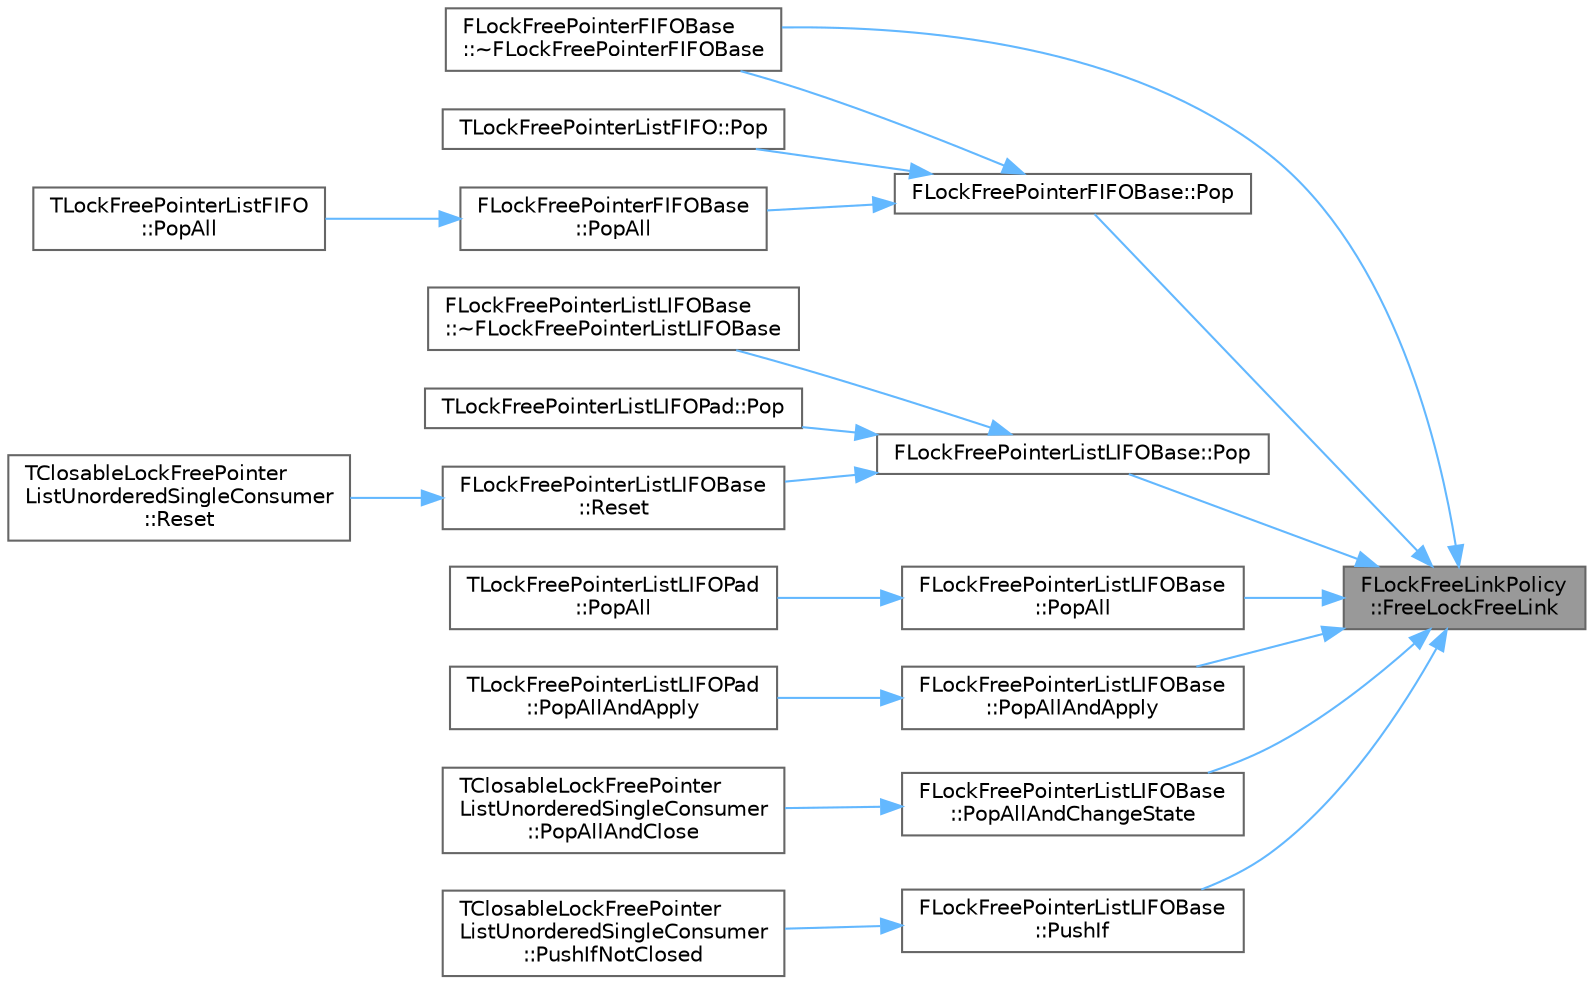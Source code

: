digraph "FLockFreeLinkPolicy::FreeLockFreeLink"
{
 // INTERACTIVE_SVG=YES
 // LATEX_PDF_SIZE
  bgcolor="transparent";
  edge [fontname=Helvetica,fontsize=10,labelfontname=Helvetica,labelfontsize=10];
  node [fontname=Helvetica,fontsize=10,shape=box,height=0.2,width=0.4];
  rankdir="RL";
  Node1 [id="Node000001",label="FLockFreeLinkPolicy\l::FreeLockFreeLink",height=0.2,width=0.4,color="gray40", fillcolor="grey60", style="filled", fontcolor="black",tooltip=" "];
  Node1 -> Node2 [id="edge1_Node000001_Node000002",dir="back",color="steelblue1",style="solid",tooltip=" "];
  Node2 [id="Node000002",label="FLockFreePointerFIFOBase\l::~FLockFreePointerFIFOBase",height=0.2,width=0.4,color="grey40", fillcolor="white", style="filled",URL="$d6/d4d/classFLockFreePointerFIFOBase.html#a2cce401b22fb61198a22493ccdc3b1e1",tooltip=" "];
  Node1 -> Node3 [id="edge2_Node000001_Node000003",dir="back",color="steelblue1",style="solid",tooltip=" "];
  Node3 [id="Node000003",label="FLockFreePointerFIFOBase::Pop",height=0.2,width=0.4,color="grey40", fillcolor="white", style="filled",URL="$d6/d4d/classFLockFreePointerFIFOBase.html#a8e0ceebb202a53b50b275b0cb7d5b6f4",tooltip=" "];
  Node3 -> Node2 [id="edge3_Node000003_Node000002",dir="back",color="steelblue1",style="solid",tooltip=" "];
  Node3 -> Node4 [id="edge4_Node000003_Node000004",dir="back",color="steelblue1",style="solid",tooltip=" "];
  Node4 [id="Node000004",label="TLockFreePointerListFIFO::Pop",height=0.2,width=0.4,color="grey40", fillcolor="white", style="filled",URL="$d8/d09/classTLockFreePointerListFIFO.html#a602fcfe2f5e07392e4152e3bcb78bf2b",tooltip="Pop an item from the list or return NULL if the list is empty."];
  Node3 -> Node5 [id="edge5_Node000003_Node000005",dir="back",color="steelblue1",style="solid",tooltip=" "];
  Node5 [id="Node000005",label="FLockFreePointerFIFOBase\l::PopAll",height=0.2,width=0.4,color="grey40", fillcolor="white", style="filled",URL="$d6/d4d/classFLockFreePointerFIFOBase.html#ac6e62ec8e752ce039e942fa49ee40742",tooltip=" "];
  Node5 -> Node6 [id="edge6_Node000005_Node000006",dir="back",color="steelblue1",style="solid",tooltip=" "];
  Node6 [id="Node000006",label="TLockFreePointerListFIFO\l::PopAll",height=0.2,width=0.4,color="grey40", fillcolor="white", style="filled",URL="$d8/d09/classTLockFreePointerListFIFO.html#aa8c68c5484781e3bcf480a10504af074",tooltip="Pop all items from the list."];
  Node1 -> Node7 [id="edge7_Node000001_Node000007",dir="back",color="steelblue1",style="solid",tooltip=" "];
  Node7 [id="Node000007",label="FLockFreePointerListLIFOBase::Pop",height=0.2,width=0.4,color="grey40", fillcolor="white", style="filled",URL="$d7/dbf/classFLockFreePointerListLIFOBase.html#a39e48b93822d5b7076e50de6b07f0300",tooltip=" "];
  Node7 -> Node8 [id="edge8_Node000007_Node000008",dir="back",color="steelblue1",style="solid",tooltip=" "];
  Node8 [id="Node000008",label="FLockFreePointerListLIFOBase\l::~FLockFreePointerListLIFOBase",height=0.2,width=0.4,color="grey40", fillcolor="white", style="filled",URL="$d7/dbf/classFLockFreePointerListLIFOBase.html#a21198ccbbf780fcaad505370b331251c",tooltip=" "];
  Node7 -> Node9 [id="edge9_Node000007_Node000009",dir="back",color="steelblue1",style="solid",tooltip=" "];
  Node9 [id="Node000009",label="TLockFreePointerListLIFOPad::Pop",height=0.2,width=0.4,color="grey40", fillcolor="white", style="filled",URL="$dc/d66/classTLockFreePointerListLIFOPad.html#ad33f2d93afc7cac564b23537ea21f8ef",tooltip="Pop an item from the list or return NULL if the list is empty."];
  Node7 -> Node10 [id="edge10_Node000007_Node000010",dir="back",color="steelblue1",style="solid",tooltip=" "];
  Node10 [id="Node000010",label="FLockFreePointerListLIFOBase\l::Reset",height=0.2,width=0.4,color="grey40", fillcolor="white", style="filled",URL="$d7/dbf/classFLockFreePointerListLIFOBase.html#a9c59e92455b6f2b29928776f8a52c8b3",tooltip=" "];
  Node10 -> Node11 [id="edge11_Node000010_Node000011",dir="back",color="steelblue1",style="solid",tooltip=" "];
  Node11 [id="Node000011",label="TClosableLockFreePointer\lListUnorderedSingleConsumer\l::Reset",height=0.2,width=0.4,color="grey40", fillcolor="white", style="filled",URL="$d1/d2a/classTClosableLockFreePointerListUnorderedSingleConsumer.html#a780502feda2901879d8e9da14aa66451",tooltip="Reset the list to the initial state."];
  Node1 -> Node12 [id="edge12_Node000001_Node000012",dir="back",color="steelblue1",style="solid",tooltip=" "];
  Node12 [id="Node000012",label="FLockFreePointerListLIFOBase\l::PopAll",height=0.2,width=0.4,color="grey40", fillcolor="white", style="filled",URL="$d7/dbf/classFLockFreePointerListLIFOBase.html#ae7e0a2ad992e7ce58e905fcb9cd58be9",tooltip=" "];
  Node12 -> Node13 [id="edge13_Node000012_Node000013",dir="back",color="steelblue1",style="solid",tooltip=" "];
  Node13 [id="Node000013",label="TLockFreePointerListLIFOPad\l::PopAll",height=0.2,width=0.4,color="grey40", fillcolor="white", style="filled",URL="$dc/d66/classTLockFreePointerListLIFOPad.html#a0aff988b157ad46218d4562c24f6cf5a",tooltip="Pop all items from the list."];
  Node1 -> Node14 [id="edge14_Node000001_Node000014",dir="back",color="steelblue1",style="solid",tooltip=" "];
  Node14 [id="Node000014",label="FLockFreePointerListLIFOBase\l::PopAllAndApply",height=0.2,width=0.4,color="grey40", fillcolor="white", style="filled",URL="$d7/dbf/classFLockFreePointerListLIFOBase.html#abe177219a8f9d3c9e2fe115bb95aec96",tooltip=" "];
  Node14 -> Node15 [id="edge15_Node000014_Node000015",dir="back",color="steelblue1",style="solid",tooltip=" "];
  Node15 [id="Node000015",label="TLockFreePointerListLIFOPad\l::PopAllAndApply",height=0.2,width=0.4,color="grey40", fillcolor="white", style="filled",URL="$dc/d66/classTLockFreePointerListLIFOPad.html#ac1d8ef96bcbf5ea7a0a0fff3b1c7e322",tooltip="Pop all items from the list and call a functor for each of them."];
  Node1 -> Node16 [id="edge16_Node000001_Node000016",dir="back",color="steelblue1",style="solid",tooltip=" "];
  Node16 [id="Node000016",label="FLockFreePointerListLIFOBase\l::PopAllAndChangeState",height=0.2,width=0.4,color="grey40", fillcolor="white", style="filled",URL="$d7/dbf/classFLockFreePointerListLIFOBase.html#a556e530f24c342555b14d3aa4dc7d34c",tooltip=" "];
  Node16 -> Node17 [id="edge17_Node000016_Node000017",dir="back",color="steelblue1",style="solid",tooltip=" "];
  Node17 [id="Node000017",label="TClosableLockFreePointer\lListUnorderedSingleConsumer\l::PopAllAndClose",height=0.2,width=0.4,color="grey40", fillcolor="white", style="filled",URL="$d1/d2a/classTClosableLockFreePointerListUnorderedSingleConsumer.html#a48925447734a864f65b4df3a6f4aeeae",tooltip="Pop all items from the list and atomically close it."];
  Node1 -> Node18 [id="edge18_Node000001_Node000018",dir="back",color="steelblue1",style="solid",tooltip=" "];
  Node18 [id="Node000018",label="FLockFreePointerListLIFOBase\l::PushIf",height=0.2,width=0.4,color="grey40", fillcolor="white", style="filled",URL="$d7/dbf/classFLockFreePointerListLIFOBase.html#a3410b1eda6cb4d2318c817018b51e497",tooltip=" "];
  Node18 -> Node19 [id="edge19_Node000018_Node000019",dir="back",color="steelblue1",style="solid",tooltip=" "];
  Node19 [id="Node000019",label="TClosableLockFreePointer\lListUnorderedSingleConsumer\l::PushIfNotClosed",height=0.2,width=0.4,color="grey40", fillcolor="white", style="filled",URL="$d1/d2a/classTClosableLockFreePointerListUnorderedSingleConsumer.html#a920a220172cd5883e7d9f8cf9368c59e",tooltip="Push an item onto the head of the list, unless the list is closed."];
}
